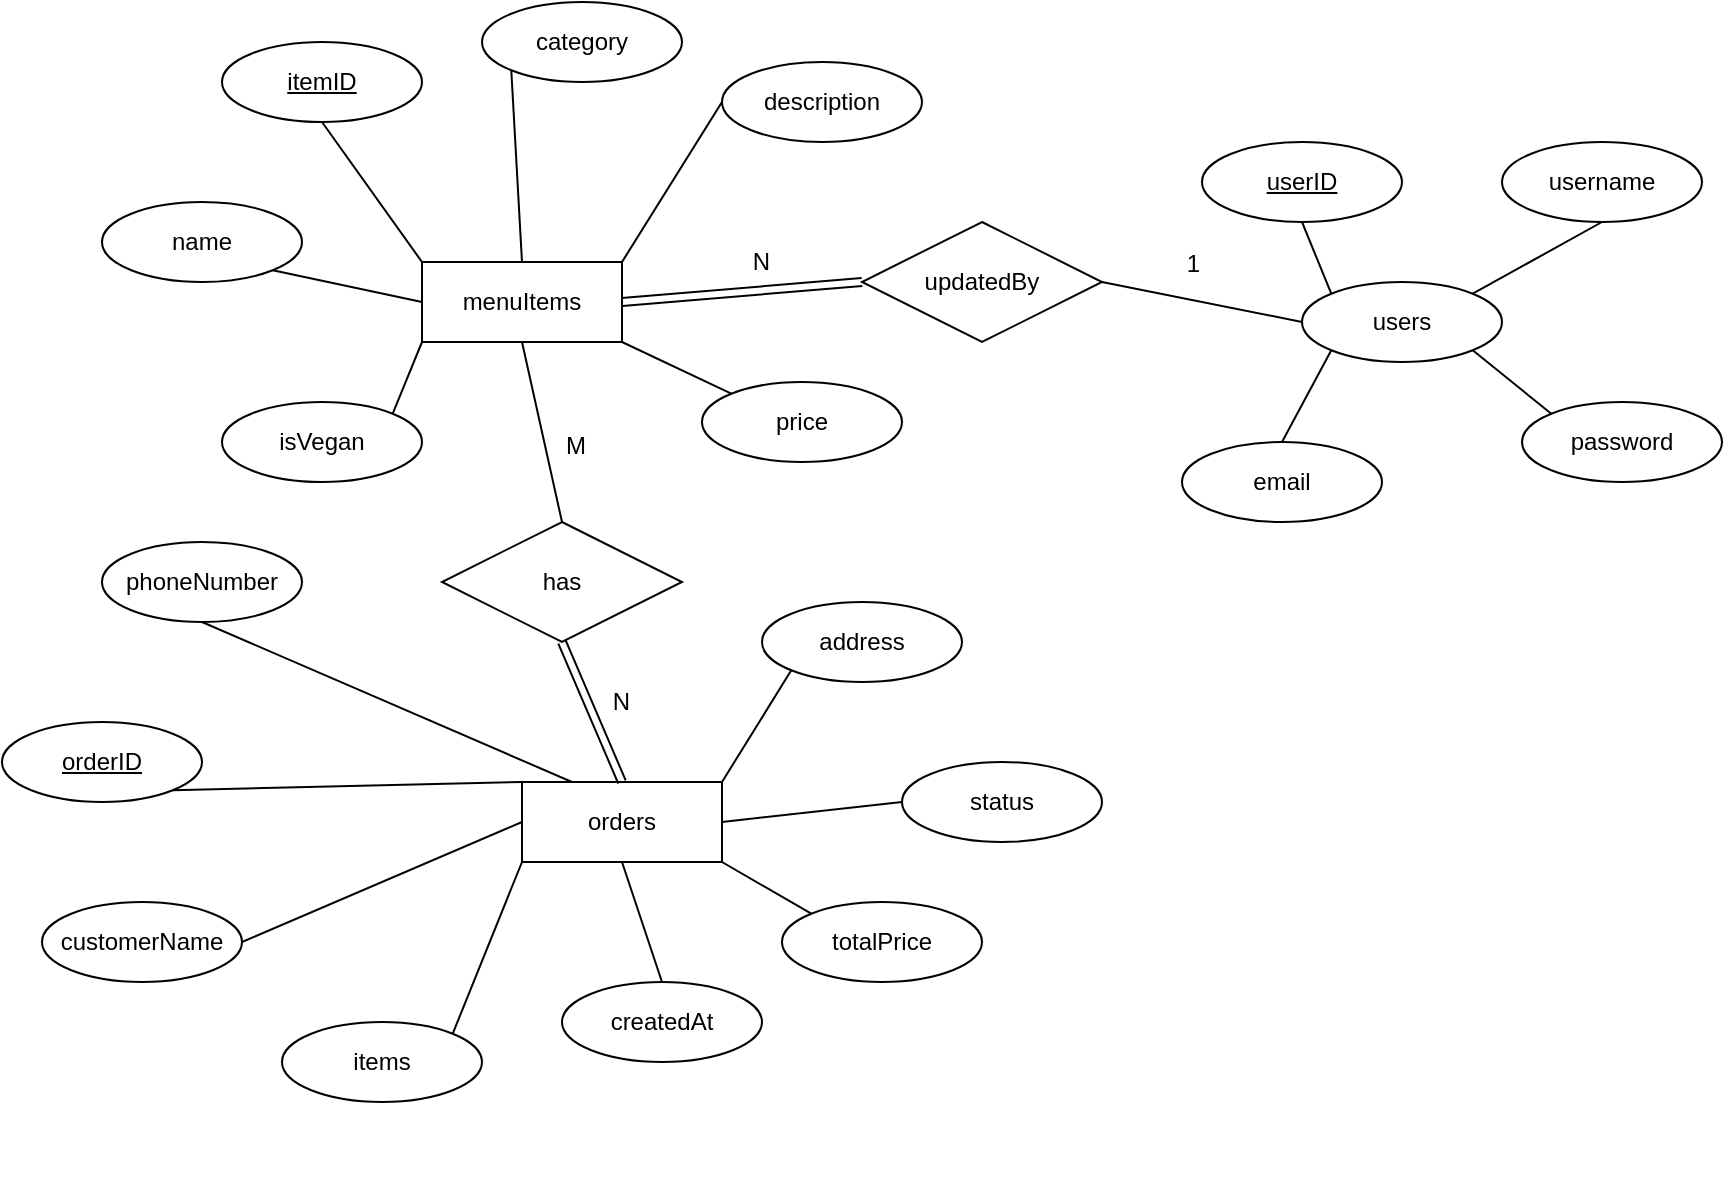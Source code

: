 <mxfile>
    <diagram id="SjAt0t-AKSOwX4iCXO0_" name="Page-1">
        <mxGraphModel dx="1127" dy="1587" grid="1" gridSize="10" guides="1" tooltips="1" connect="1" arrows="1" fold="1" page="0" pageScale="1" pageWidth="850" pageHeight="1100" math="0" shadow="0">
            <root>
                <mxCell id="0"/>
                <mxCell id="1" parent="0"/>
                <mxCell id="2" value="name" style="ellipse;whiteSpace=wrap;html=1;align=center;" vertex="1" parent="1">
                    <mxGeometry x="80" y="-610" width="100" height="40" as="geometry"/>
                </mxCell>
                <mxCell id="3" value="menuItems" style="whiteSpace=wrap;html=1;align=center;" vertex="1" parent="1">
                    <mxGeometry x="240" y="-580" width="100" height="40" as="geometry"/>
                </mxCell>
                <mxCell id="4" value="itemID" style="ellipse;whiteSpace=wrap;html=1;align=center;fontStyle=4;" vertex="1" parent="1">
                    <mxGeometry x="140" y="-690" width="100" height="40" as="geometry"/>
                </mxCell>
                <mxCell id="5" value="category" style="ellipse;whiteSpace=wrap;html=1;align=center;" vertex="1" parent="1">
                    <mxGeometry x="270" y="-710" width="100" height="40" as="geometry"/>
                </mxCell>
                <mxCell id="6" value="description" style="ellipse;whiteSpace=wrap;html=1;align=center;" vertex="1" parent="1">
                    <mxGeometry x="390" y="-680" width="100" height="40" as="geometry"/>
                </mxCell>
                <mxCell id="7" value="price" style="ellipse;whiteSpace=wrap;html=1;align=center;" vertex="1" parent="1">
                    <mxGeometry x="380" y="-520" width="100" height="40" as="geometry"/>
                </mxCell>
                <mxCell id="8" value="isVegan" style="ellipse;whiteSpace=wrap;html=1;align=center;" vertex="1" parent="1">
                    <mxGeometry x="140" y="-510" width="100" height="40" as="geometry"/>
                </mxCell>
                <mxCell id="9" value="" style="endArrow=none;html=1;rounded=0;exitX=0.5;exitY=1;exitDx=0;exitDy=0;entryX=0;entryY=0;entryDx=0;entryDy=0;" edge="1" parent="1" source="4" target="3">
                    <mxGeometry relative="1" as="geometry">
                        <mxPoint x="350" y="-500" as="sourcePoint"/>
                        <mxPoint x="510" y="-500" as="targetPoint"/>
                    </mxGeometry>
                </mxCell>
                <mxCell id="10" value="" style="endArrow=none;html=1;rounded=0;exitX=0;exitY=0.5;exitDx=0;exitDy=0;entryX=1;entryY=1;entryDx=0;entryDy=0;" edge="1" parent="1" source="3" target="2">
                    <mxGeometry relative="1" as="geometry">
                        <mxPoint x="350" y="-500" as="sourcePoint"/>
                        <mxPoint x="510" y="-500" as="targetPoint"/>
                    </mxGeometry>
                </mxCell>
                <mxCell id="11" value="" style="endArrow=none;html=1;rounded=0;exitX=0;exitY=1;exitDx=0;exitDy=0;entryX=1;entryY=0;entryDx=0;entryDy=0;" edge="1" parent="1" source="3" target="8">
                    <mxGeometry relative="1" as="geometry">
                        <mxPoint x="350" y="-500" as="sourcePoint"/>
                        <mxPoint x="510" y="-500" as="targetPoint"/>
                    </mxGeometry>
                </mxCell>
                <mxCell id="12" value="" style="endArrow=none;html=1;rounded=0;exitX=1;exitY=1;exitDx=0;exitDy=0;entryX=0;entryY=0;entryDx=0;entryDy=0;" edge="1" parent="1" source="3" target="7">
                    <mxGeometry relative="1" as="geometry">
                        <mxPoint x="350" y="-500" as="sourcePoint"/>
                        <mxPoint x="340" y="-460" as="targetPoint"/>
                    </mxGeometry>
                </mxCell>
                <mxCell id="13" value="" style="endArrow=none;html=1;rounded=0;entryX=0;entryY=1;entryDx=0;entryDy=0;exitX=0.5;exitY=0;exitDx=0;exitDy=0;" edge="1" parent="1" source="3" target="5">
                    <mxGeometry relative="1" as="geometry">
                        <mxPoint x="350" y="-500" as="sourcePoint"/>
                        <mxPoint x="510" y="-500" as="targetPoint"/>
                    </mxGeometry>
                </mxCell>
                <mxCell id="14" value="" style="endArrow=none;html=1;rounded=0;exitX=1;exitY=0;exitDx=0;exitDy=0;entryX=0;entryY=0.5;entryDx=0;entryDy=0;" edge="1" parent="1" source="3" target="6">
                    <mxGeometry relative="1" as="geometry">
                        <mxPoint x="350" y="-500" as="sourcePoint"/>
                        <mxPoint x="510" y="-500" as="targetPoint"/>
                    </mxGeometry>
                </mxCell>
                <mxCell id="15" value="orders" style="whiteSpace=wrap;html=1;align=center;" vertex="1" parent="1">
                    <mxGeometry x="290" y="-320" width="100" height="40" as="geometry"/>
                </mxCell>
                <mxCell id="16" value="orderID" style="ellipse;whiteSpace=wrap;html=1;align=center;fontStyle=4;" vertex="1" parent="1">
                    <mxGeometry x="30" y="-350" width="100" height="40" as="geometry"/>
                </mxCell>
                <mxCell id="17" value="customerName" style="ellipse;whiteSpace=wrap;html=1;align=center;" vertex="1" parent="1">
                    <mxGeometry x="50" y="-260" width="100" height="40" as="geometry"/>
                </mxCell>
                <mxCell id="18" value="phoneNumber" style="ellipse;whiteSpace=wrap;html=1;align=center;" vertex="1" parent="1">
                    <mxGeometry x="80" y="-440" width="100" height="40" as="geometry"/>
                </mxCell>
                <mxCell id="19" value="address" style="ellipse;whiteSpace=wrap;html=1;align=center;" vertex="1" parent="1">
                    <mxGeometry x="410" y="-410" width="100" height="40" as="geometry"/>
                </mxCell>
                <mxCell id="20" value="status" style="ellipse;whiteSpace=wrap;html=1;align=center;" vertex="1" parent="1">
                    <mxGeometry x="480" y="-330" width="100" height="40" as="geometry"/>
                </mxCell>
                <mxCell id="21" value="totalPrice" style="ellipse;whiteSpace=wrap;html=1;align=center;" vertex="1" parent="1">
                    <mxGeometry x="420" y="-260" width="100" height="40" as="geometry"/>
                </mxCell>
                <mxCell id="22" value="createdAt" style="ellipse;whiteSpace=wrap;html=1;align=center;" vertex="1" parent="1">
                    <mxGeometry x="310" y="-220" width="100" height="40" as="geometry"/>
                </mxCell>
                <mxCell id="23" value="items" style="ellipse;whiteSpace=wrap;html=1;align=center;" vertex="1" parent="1">
                    <mxGeometry x="170" y="-200" width="100" height="40" as="geometry"/>
                </mxCell>
                <mxCell id="24" value="" style="endArrow=none;html=1;rounded=0;exitX=1;exitY=1;exitDx=0;exitDy=0;entryX=0;entryY=0;entryDx=0;entryDy=0;" edge="1" parent="1" source="16" target="15">
                    <mxGeometry relative="1" as="geometry">
                        <mxPoint x="500" y="-400" as="sourcePoint"/>
                        <mxPoint x="660" y="-400" as="targetPoint"/>
                    </mxGeometry>
                </mxCell>
                <mxCell id="25" value="" style="endArrow=none;html=1;rounded=0;entryX=1;entryY=0.5;entryDx=0;entryDy=0;exitX=0;exitY=0.5;exitDx=0;exitDy=0;" edge="1" parent="1" source="15" target="17">
                    <mxGeometry relative="1" as="geometry">
                        <mxPoint x="500" y="-400" as="sourcePoint"/>
                        <mxPoint x="660" y="-400" as="targetPoint"/>
                    </mxGeometry>
                </mxCell>
                <mxCell id="26" value="" style="endArrow=none;html=1;rounded=0;exitX=0;exitY=1;exitDx=0;exitDy=0;entryX=1;entryY=0;entryDx=0;entryDy=0;" edge="1" parent="1" source="19" target="15">
                    <mxGeometry relative="1" as="geometry">
                        <mxPoint x="500" y="-400" as="sourcePoint"/>
                        <mxPoint x="660" y="-400" as="targetPoint"/>
                    </mxGeometry>
                </mxCell>
                <mxCell id="27" value="" style="endArrow=none;html=1;rounded=0;exitX=0.5;exitY=1;exitDx=0;exitDy=0;entryX=0.25;entryY=0;entryDx=0;entryDy=0;" edge="1" parent="1" source="18" target="15">
                    <mxGeometry relative="1" as="geometry">
                        <mxPoint x="500" y="-400" as="sourcePoint"/>
                        <mxPoint x="660" y="-400" as="targetPoint"/>
                    </mxGeometry>
                </mxCell>
                <mxCell id="28" value="" style="endArrow=none;html=1;rounded=0;exitX=1;exitY=0.5;exitDx=0;exitDy=0;entryX=0;entryY=0.5;entryDx=0;entryDy=0;" edge="1" parent="1" source="15" target="20">
                    <mxGeometry relative="1" as="geometry">
                        <mxPoint x="500" y="-300" as="sourcePoint"/>
                        <mxPoint x="660" y="-300" as="targetPoint"/>
                    </mxGeometry>
                </mxCell>
                <mxCell id="29" value="" style="endArrow=none;html=1;rounded=0;entryX=0;entryY=0;entryDx=0;entryDy=0;exitX=1;exitY=1;exitDx=0;exitDy=0;" edge="1" parent="1" source="15" target="21">
                    <mxGeometry relative="1" as="geometry">
                        <mxPoint x="500" y="-300" as="sourcePoint"/>
                        <mxPoint x="660" y="-300" as="targetPoint"/>
                    </mxGeometry>
                </mxCell>
                <mxCell id="30" value="" style="endArrow=none;html=1;rounded=0;exitX=0.5;exitY=1;exitDx=0;exitDy=0;entryX=0.5;entryY=0;entryDx=0;entryDy=0;" edge="1" parent="1" source="15" target="22">
                    <mxGeometry relative="1" as="geometry">
                        <mxPoint x="500" y="-300" as="sourcePoint"/>
                        <mxPoint x="660" y="-300" as="targetPoint"/>
                    </mxGeometry>
                </mxCell>
                <mxCell id="31" value="" style="endArrow=none;html=1;rounded=0;exitX=0;exitY=1;exitDx=0;exitDy=0;entryX=1;entryY=0;entryDx=0;entryDy=0;" edge="1" parent="1" source="15" target="23">
                    <mxGeometry relative="1" as="geometry">
                        <mxPoint x="500" y="-300" as="sourcePoint"/>
                        <mxPoint x="660" y="-300" as="targetPoint"/>
                    </mxGeometry>
                </mxCell>
                <mxCell id="32" value="users" style="ellipse;whiteSpace=wrap;html=1;align=center;" vertex="1" parent="1">
                    <mxGeometry x="680" y="-570" width="100" height="40" as="geometry"/>
                </mxCell>
                <mxCell id="33" value="userID" style="ellipse;whiteSpace=wrap;html=1;align=center;fontStyle=4;" vertex="1" parent="1">
                    <mxGeometry x="630" y="-640" width="100" height="40" as="geometry"/>
                </mxCell>
                <mxCell id="34" value="password" style="ellipse;whiteSpace=wrap;html=1;align=center;" vertex="1" parent="1">
                    <mxGeometry x="790" y="-510" width="100" height="40" as="geometry"/>
                </mxCell>
                <mxCell id="35" value="username" style="ellipse;whiteSpace=wrap;html=1;align=center;" vertex="1" parent="1">
                    <mxGeometry x="780" y="-640" width="100" height="40" as="geometry"/>
                </mxCell>
                <mxCell id="36" value="email" style="ellipse;whiteSpace=wrap;html=1;align=center;" vertex="1" parent="1">
                    <mxGeometry x="620" y="-490" width="100" height="40" as="geometry"/>
                </mxCell>
                <mxCell id="37" value="" style="endArrow=none;html=1;rounded=0;entryX=0;entryY=1;entryDx=0;entryDy=0;exitX=0.5;exitY=0;exitDx=0;exitDy=0;" edge="1" parent="1" source="36" target="32">
                    <mxGeometry relative="1" as="geometry">
                        <mxPoint x="500" y="-400" as="sourcePoint"/>
                        <mxPoint x="660" y="-400" as="targetPoint"/>
                    </mxGeometry>
                </mxCell>
                <mxCell id="38" value="" style="endArrow=none;html=1;rounded=0;entryX=0.5;entryY=1;entryDx=0;entryDy=0;exitX=0;exitY=0;exitDx=0;exitDy=0;" edge="1" parent="1" source="32" target="33">
                    <mxGeometry relative="1" as="geometry">
                        <mxPoint x="500" y="-400" as="sourcePoint"/>
                        <mxPoint x="660" y="-400" as="targetPoint"/>
                    </mxGeometry>
                </mxCell>
                <mxCell id="39" value="" style="endArrow=none;html=1;rounded=0;entryX=0.5;entryY=1;entryDx=0;entryDy=0;exitX=1;exitY=0;exitDx=0;exitDy=0;" edge="1" parent="1" source="32" target="35">
                    <mxGeometry relative="1" as="geometry">
                        <mxPoint x="500" y="-500" as="sourcePoint"/>
                        <mxPoint x="660" y="-500" as="targetPoint"/>
                    </mxGeometry>
                </mxCell>
                <mxCell id="40" value="" style="endArrow=none;html=1;rounded=0;entryX=0;entryY=0;entryDx=0;entryDy=0;exitX=1;exitY=1;exitDx=0;exitDy=0;" edge="1" parent="1" source="32" target="34">
                    <mxGeometry relative="1" as="geometry">
                        <mxPoint x="500" y="-500" as="sourcePoint"/>
                        <mxPoint x="660" y="-500" as="targetPoint"/>
                    </mxGeometry>
                </mxCell>
                <mxCell id="41" value="has" style="shape=rhombus;perimeter=rhombusPerimeter;whiteSpace=wrap;html=1;align=center;" vertex="1" parent="1">
                    <mxGeometry x="250" y="-450" width="120" height="60" as="geometry"/>
                </mxCell>
                <mxCell id="42" value="" style="endArrow=none;html=1;rounded=0;entryX=0.5;entryY=1;entryDx=0;entryDy=0;exitX=0.5;exitY=0;exitDx=0;exitDy=0;" edge="1" parent="1" source="41" target="3">
                    <mxGeometry relative="1" as="geometry">
                        <mxPoint x="500" y="-300" as="sourcePoint"/>
                        <mxPoint x="660" y="-300" as="targetPoint"/>
                    </mxGeometry>
                </mxCell>
                <mxCell id="43" value="M" style="resizable=0;html=1;whiteSpace=wrap;align=left;verticalAlign=bottom;" connectable="0" vertex="1" parent="42">
                    <mxGeometry x="-1" relative="1" as="geometry">
                        <mxPoint y="-30" as="offset"/>
                    </mxGeometry>
                </mxCell>
                <mxCell id="48" value="updatedBy" style="shape=rhombus;perimeter=rhombusPerimeter;whiteSpace=wrap;html=1;align=center;" vertex="1" parent="1">
                    <mxGeometry x="460" y="-600" width="120" height="60" as="geometry"/>
                </mxCell>
                <mxCell id="49" value="" style="endArrow=none;html=1;rounded=0;entryX=0;entryY=0.5;entryDx=0;entryDy=0;exitX=1;exitY=0.5;exitDx=0;exitDy=0;" edge="1" parent="1" source="48" target="32">
                    <mxGeometry relative="1" as="geometry">
                        <mxPoint x="500" y="-400" as="sourcePoint"/>
                        <mxPoint x="660" y="-400" as="targetPoint"/>
                    </mxGeometry>
                </mxCell>
                <mxCell id="53" value="N" style="resizable=0;html=1;whiteSpace=wrap;align=right;verticalAlign=bottom;" connectable="0" vertex="1" parent="1">
                    <mxGeometry x="360.062" y="-339.855" as="geometry">
                        <mxPoint x="55" y="-232" as="offset"/>
                    </mxGeometry>
                </mxCell>
                <mxCell id="54" value="" style="shape=link;html=1;rounded=0;exitX=1;exitY=0.5;exitDx=0;exitDy=0;entryX=0;entryY=0.5;entryDx=0;entryDy=0;" edge="1" parent="1" source="3" target="48">
                    <mxGeometry relative="1" as="geometry">
                        <mxPoint x="360" y="-550" as="sourcePoint"/>
                        <mxPoint x="660" y="-400" as="targetPoint"/>
                    </mxGeometry>
                </mxCell>
                <mxCell id="55" value="1" style="resizable=0;html=1;whiteSpace=wrap;align=right;verticalAlign=bottom;" connectable="0" vertex="1" parent="54">
                    <mxGeometry x="1" relative="1" as="geometry">
                        <mxPoint x="170" as="offset"/>
                    </mxGeometry>
                </mxCell>
                <mxCell id="56" value="" style="shape=link;html=1;rounded=0;exitX=0.5;exitY=1;exitDx=0;exitDy=0;entryX=0.5;entryY=0;entryDx=0;entryDy=0;" edge="1" parent="1" source="41" target="15">
                    <mxGeometry relative="1" as="geometry">
                        <mxPoint x="500" y="-400" as="sourcePoint"/>
                        <mxPoint x="660" y="-400" as="targetPoint"/>
                    </mxGeometry>
                </mxCell>
                <mxCell id="59" value="N" style="resizable=0;html=1;whiteSpace=wrap;align=right;verticalAlign=bottom;" connectable="0" vertex="1" parent="1">
                    <mxGeometry x="290.002" y="-119.995" as="geometry">
                        <mxPoint x="55" y="-232" as="offset"/>
                    </mxGeometry>
                </mxCell>
            </root>
        </mxGraphModel>
    </diagram>
</mxfile>